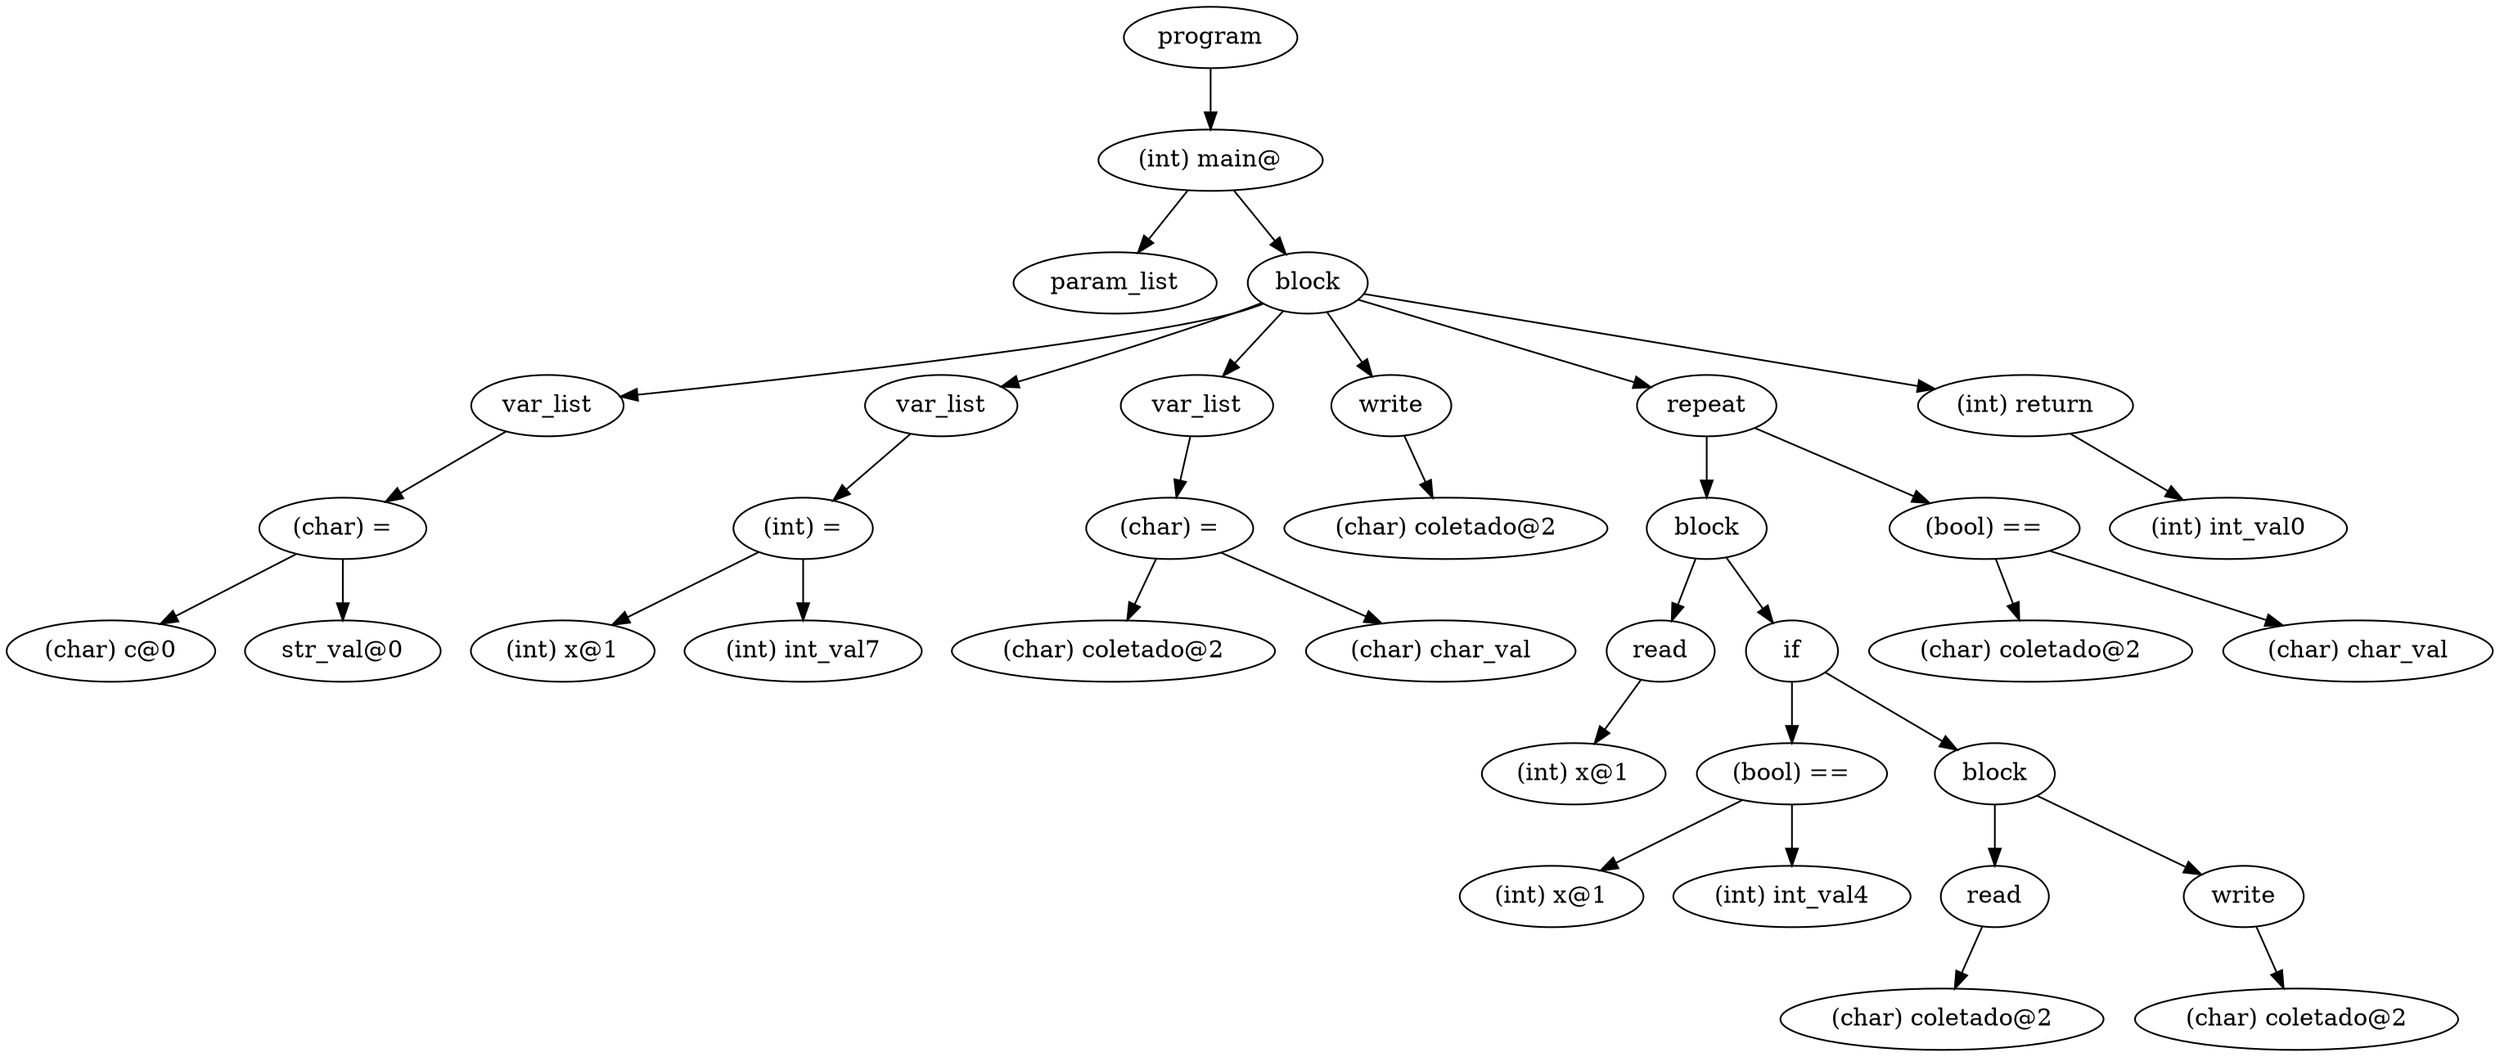 digraph {
graph [ordering="out"];
node0[label="program"];
node1[label="(int) main@"];
node2[label="param_list"];
node1 -> node2;
node3[label="block"];
node4[label="var_list"];
node5[label="(char) ="];
node6[label="(char) c@0"];
node5 -> node6;
node7[label="str_val@0"];
node5 -> node7;
node4 -> node5;
node3 -> node4;
node8[label="var_list"];
node9[label="(int) ="];
node10[label="(int) x@1"];
node9 -> node10;
node11[label="(int) int_val7"];
node9 -> node11;
node8 -> node9;
node3 -> node8;
node12[label="var_list"];
node13[label="(char) ="];
node14[label="(char) coletado@2"];
node13 -> node14;
node15[label="(char) char_val"];
node13 -> node15;
node12 -> node13;
node3 -> node12;
node16[label="write"];
node17[label="(char) coletado@2"];
node16 -> node17;
node3 -> node16;
node18[label="repeat"];
node19[label="block"];
node20[label="read"];
node21[label="(int) x@1"];
node20 -> node21;
node19 -> node20;
node22[label="if"];
node23[label="(bool) =="];
node24[label="(int) x@1"];
node23 -> node24;
node25[label="(int) int_val4"];
node23 -> node25;
node22 -> node23;
node26[label="block"];
node27[label="read"];
node28[label="(char) coletado@2"];
node27 -> node28;
node26 -> node27;
node29[label="write"];
node30[label="(char) coletado@2"];
node29 -> node30;
node26 -> node29;
node22 -> node26;
node19 -> node22;
node18 -> node19;
node31[label="(bool) =="];
node32[label="(char) coletado@2"];
node31 -> node32;
node33[label="(char) char_val"];
node31 -> node33;
node18 -> node31;
node3 -> node18;
node34[label="(int) return"];
node35[label="(int) int_val0"];
node34 -> node35;
node3 -> node34;
node1 -> node3;
node0 -> node1;
}
